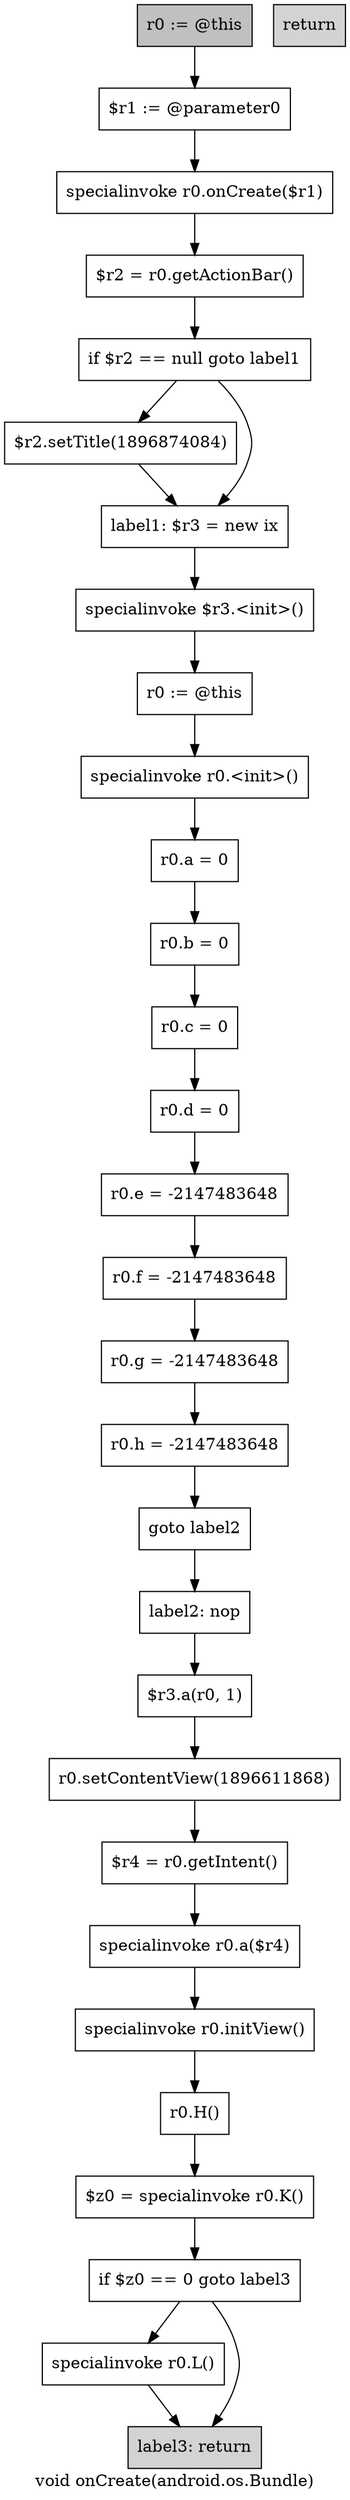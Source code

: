 digraph "void onCreate(android.os.Bundle)" {
    label="void onCreate(android.os.Bundle)";
    node [shape=box];
    "0" [style=filled,fillcolor=gray,label="r0 := @this",];
    "1" [label="$r1 := @parameter0",];
    "0"->"1";
    "2" [label="specialinvoke r0.onCreate($r1)",];
    "1"->"2";
    "3" [label="$r2 = r0.getActionBar()",];
    "2"->"3";
    "4" [label="if $r2 == null goto label1",];
    "3"->"4";
    "5" [label="$r2.setTitle(1896874084)",];
    "4"->"5";
    "6" [label="label1: $r3 = new ix",];
    "4"->"6";
    "5"->"6";
    "7" [label="specialinvoke $r3.<init>()",];
    "6"->"7";
    "8" [label="r0 := @this",];
    "7"->"8";
    "9" [label="specialinvoke r0.<init>()",];
    "8"->"9";
    "10" [label="r0.a = 0",];
    "9"->"10";
    "11" [label="r0.b = 0",];
    "10"->"11";
    "12" [label="r0.c = 0",];
    "11"->"12";
    "13" [label="r0.d = 0",];
    "12"->"13";
    "14" [label="r0.e = -2147483648",];
    "13"->"14";
    "15" [label="r0.f = -2147483648",];
    "14"->"15";
    "16" [label="r0.g = -2147483648",];
    "15"->"16";
    "17" [label="r0.h = -2147483648",];
    "16"->"17";
    "18" [label="goto label2",];
    "17"->"18";
    "20" [label="label2: nop",];
    "18"->"20";
    "19" [style=filled,fillcolor=gray,style=filled,fillcolor=lightgray,label="return",];
    "21" [label="$r3.a(r0, 1)",];
    "20"->"21";
    "22" [label="r0.setContentView(1896611868)",];
    "21"->"22";
    "23" [label="$r4 = r0.getIntent()",];
    "22"->"23";
    "24" [label="specialinvoke r0.a($r4)",];
    "23"->"24";
    "25" [label="specialinvoke r0.initView()",];
    "24"->"25";
    "26" [label="r0.H()",];
    "25"->"26";
    "27" [label="$z0 = specialinvoke r0.K()",];
    "26"->"27";
    "28" [label="if $z0 == 0 goto label3",];
    "27"->"28";
    "29" [label="specialinvoke r0.L()",];
    "28"->"29";
    "30" [style=filled,fillcolor=lightgray,label="label3: return",];
    "28"->"30";
    "29"->"30";
}
